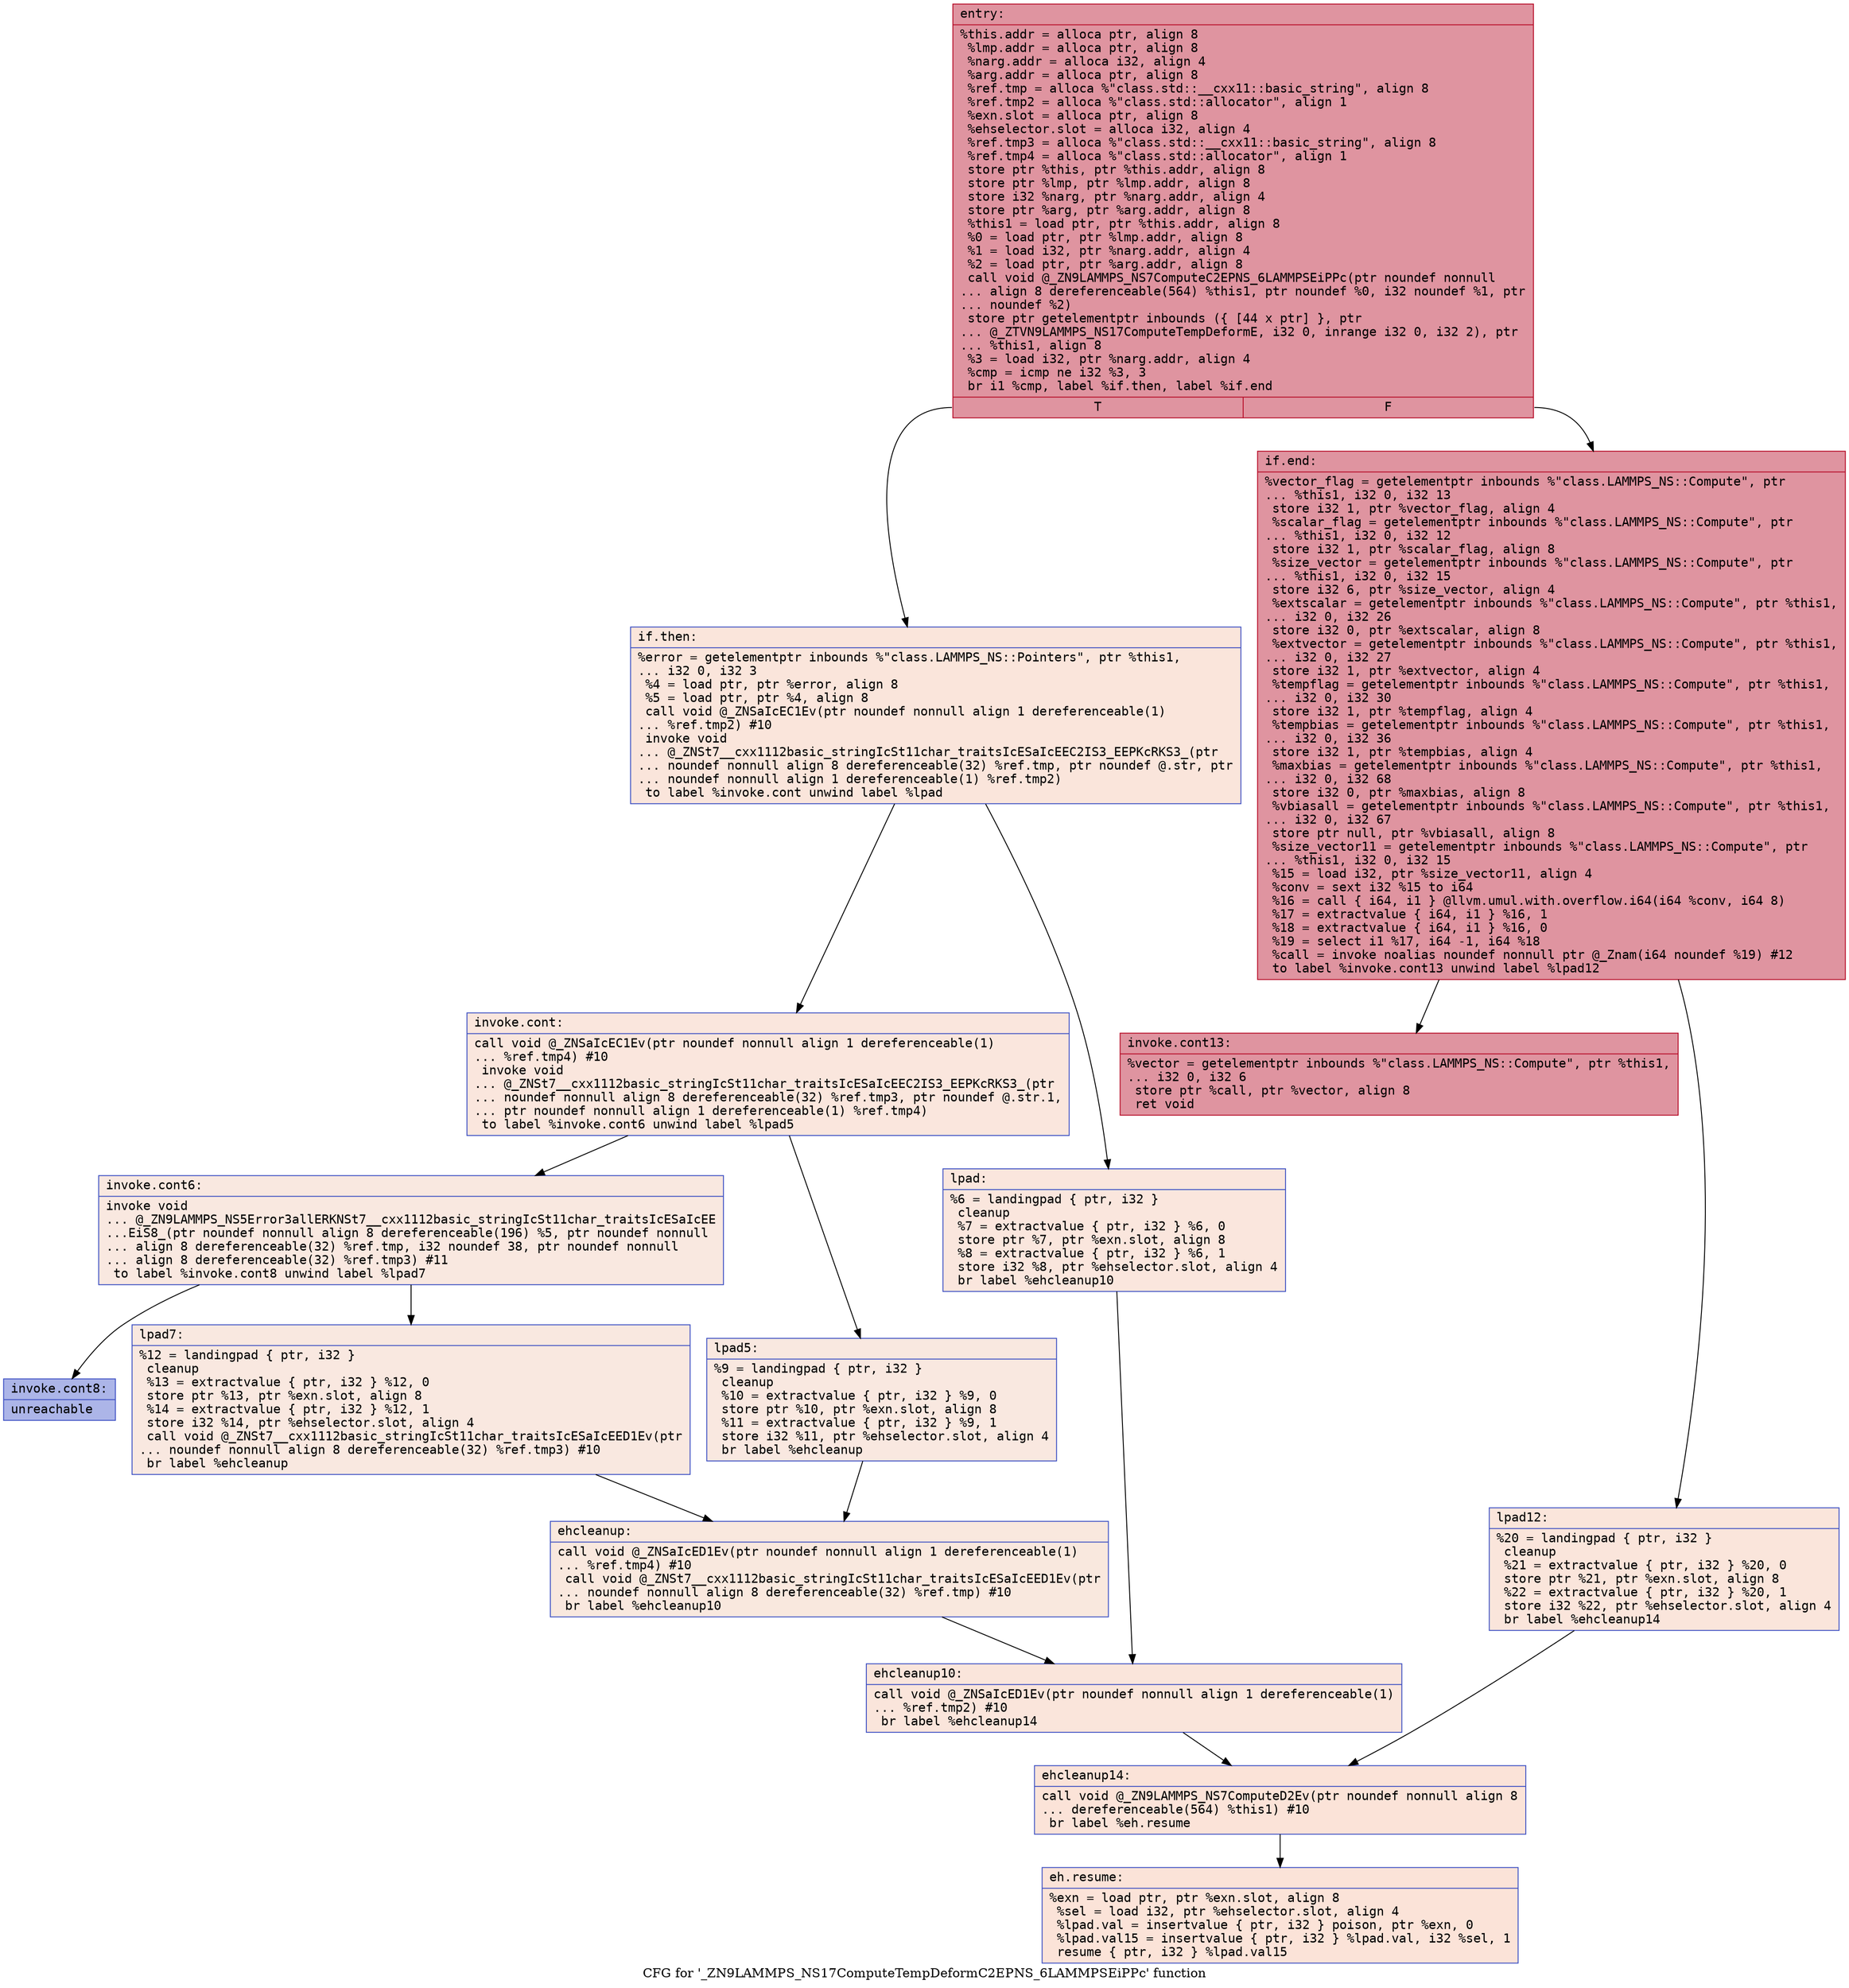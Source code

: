 digraph "CFG for '_ZN9LAMMPS_NS17ComputeTempDeformC2EPNS_6LAMMPSEiPPc' function" {
	label="CFG for '_ZN9LAMMPS_NS17ComputeTempDeformC2EPNS_6LAMMPSEiPPc' function";

	Node0x55f08dba3060 [shape=record,color="#b70d28ff", style=filled, fillcolor="#b70d2870" fontname="Courier",label="{entry:\l|  %this.addr = alloca ptr, align 8\l  %lmp.addr = alloca ptr, align 8\l  %narg.addr = alloca i32, align 4\l  %arg.addr = alloca ptr, align 8\l  %ref.tmp = alloca %\"class.std::__cxx11::basic_string\", align 8\l  %ref.tmp2 = alloca %\"class.std::allocator\", align 1\l  %exn.slot = alloca ptr, align 8\l  %ehselector.slot = alloca i32, align 4\l  %ref.tmp3 = alloca %\"class.std::__cxx11::basic_string\", align 8\l  %ref.tmp4 = alloca %\"class.std::allocator\", align 1\l  store ptr %this, ptr %this.addr, align 8\l  store ptr %lmp, ptr %lmp.addr, align 8\l  store i32 %narg, ptr %narg.addr, align 4\l  store ptr %arg, ptr %arg.addr, align 8\l  %this1 = load ptr, ptr %this.addr, align 8\l  %0 = load ptr, ptr %lmp.addr, align 8\l  %1 = load i32, ptr %narg.addr, align 4\l  %2 = load ptr, ptr %arg.addr, align 8\l  call void @_ZN9LAMMPS_NS7ComputeC2EPNS_6LAMMPSEiPPc(ptr noundef nonnull\l... align 8 dereferenceable(564) %this1, ptr noundef %0, i32 noundef %1, ptr\l... noundef %2)\l  store ptr getelementptr inbounds (\{ [44 x ptr] \}, ptr\l... @_ZTVN9LAMMPS_NS17ComputeTempDeformE, i32 0, inrange i32 0, i32 2), ptr\l... %this1, align 8\l  %3 = load i32, ptr %narg.addr, align 4\l  %cmp = icmp ne i32 %3, 3\l  br i1 %cmp, label %if.then, label %if.end\l|{<s0>T|<s1>F}}"];
	Node0x55f08dba3060:s0 -> Node0x55f08dba4ea0[tooltip="entry -> if.then\nProbability 0.00%" ];
	Node0x55f08dba3060:s1 -> Node0x55f08dba4f50[tooltip="entry -> if.end\nProbability 100.00%" ];
	Node0x55f08dba4ea0 [shape=record,color="#3d50c3ff", style=filled, fillcolor="#f4c5ad70" fontname="Courier",label="{if.then:\l|  %error = getelementptr inbounds %\"class.LAMMPS_NS::Pointers\", ptr %this1,\l... i32 0, i32 3\l  %4 = load ptr, ptr %error, align 8\l  %5 = load ptr, ptr %4, align 8\l  call void @_ZNSaIcEC1Ev(ptr noundef nonnull align 1 dereferenceable(1)\l... %ref.tmp2) #10\l  invoke void\l... @_ZNSt7__cxx1112basic_stringIcSt11char_traitsIcESaIcEEC2IS3_EEPKcRKS3_(ptr\l... noundef nonnull align 8 dereferenceable(32) %ref.tmp, ptr noundef @.str, ptr\l... noundef nonnull align 1 dereferenceable(1) %ref.tmp2)\l          to label %invoke.cont unwind label %lpad\l}"];
	Node0x55f08dba4ea0 -> Node0x55f08dba5570[tooltip="if.then -> invoke.cont\nProbability 50.00%" ];
	Node0x55f08dba4ea0 -> Node0x55f08dba5650[tooltip="if.then -> lpad\nProbability 50.00%" ];
	Node0x55f08dba5570 [shape=record,color="#3d50c3ff", style=filled, fillcolor="#f3c7b170" fontname="Courier",label="{invoke.cont:\l|  call void @_ZNSaIcEC1Ev(ptr noundef nonnull align 1 dereferenceable(1)\l... %ref.tmp4) #10\l  invoke void\l... @_ZNSt7__cxx1112basic_stringIcSt11char_traitsIcESaIcEEC2IS3_EEPKcRKS3_(ptr\l... noundef nonnull align 8 dereferenceable(32) %ref.tmp3, ptr noundef @.str.1,\l... ptr noundef nonnull align 1 dereferenceable(1) %ref.tmp4)\l          to label %invoke.cont6 unwind label %lpad5\l}"];
	Node0x55f08dba5570 -> Node0x55f08dba59e0[tooltip="invoke.cont -> invoke.cont6\nProbability 50.00%" ];
	Node0x55f08dba5570 -> Node0x55f08dba5a30[tooltip="invoke.cont -> lpad5\nProbability 50.00%" ];
	Node0x55f08dba59e0 [shape=record,color="#3d50c3ff", style=filled, fillcolor="#f1ccb870" fontname="Courier",label="{invoke.cont6:\l|  invoke void\l... @_ZN9LAMMPS_NS5Error3allERKNSt7__cxx1112basic_stringIcSt11char_traitsIcESaIcEE\l...EiS8_(ptr noundef nonnull align 8 dereferenceable(196) %5, ptr noundef nonnull\l... align 8 dereferenceable(32) %ref.tmp, i32 noundef 38, ptr noundef nonnull\l... align 8 dereferenceable(32) %ref.tmp3) #11\l          to label %invoke.cont8 unwind label %lpad7\l}"];
	Node0x55f08dba59e0 -> Node0x55f08dba5990[tooltip="invoke.cont6 -> invoke.cont8\nProbability 0.00%" ];
	Node0x55f08dba59e0 -> Node0x55f08dba5fb0[tooltip="invoke.cont6 -> lpad7\nProbability 100.00%" ];
	Node0x55f08dba5990 [shape=record,color="#3d50c3ff", style=filled, fillcolor="#4358cb70" fontname="Courier",label="{invoke.cont8:\l|  unreachable\l}"];
	Node0x55f08dba5650 [shape=record,color="#3d50c3ff", style=filled, fillcolor="#f3c7b170" fontname="Courier",label="{lpad:\l|  %6 = landingpad \{ ptr, i32 \}\l          cleanup\l  %7 = extractvalue \{ ptr, i32 \} %6, 0\l  store ptr %7, ptr %exn.slot, align 8\l  %8 = extractvalue \{ ptr, i32 \} %6, 1\l  store i32 %8, ptr %ehselector.slot, align 4\l  br label %ehcleanup10\l}"];
	Node0x55f08dba5650 -> Node0x55f08dba6650[tooltip="lpad -> ehcleanup10\nProbability 100.00%" ];
	Node0x55f08dba5a30 [shape=record,color="#3d50c3ff", style=filled, fillcolor="#f1ccb870" fontname="Courier",label="{lpad5:\l|  %9 = landingpad \{ ptr, i32 \}\l          cleanup\l  %10 = extractvalue \{ ptr, i32 \} %9, 0\l  store ptr %10, ptr %exn.slot, align 8\l  %11 = extractvalue \{ ptr, i32 \} %9, 1\l  store i32 %11, ptr %ehselector.slot, align 4\l  br label %ehcleanup\l}"];
	Node0x55f08dba5a30 -> Node0x55f08dba69a0[tooltip="lpad5 -> ehcleanup\nProbability 100.00%" ];
	Node0x55f08dba5fb0 [shape=record,color="#3d50c3ff", style=filled, fillcolor="#f1ccb870" fontname="Courier",label="{lpad7:\l|  %12 = landingpad \{ ptr, i32 \}\l          cleanup\l  %13 = extractvalue \{ ptr, i32 \} %12, 0\l  store ptr %13, ptr %exn.slot, align 8\l  %14 = extractvalue \{ ptr, i32 \} %12, 1\l  store i32 %14, ptr %ehselector.slot, align 4\l  call void @_ZNSt7__cxx1112basic_stringIcSt11char_traitsIcESaIcEED1Ev(ptr\l... noundef nonnull align 8 dereferenceable(32) %ref.tmp3) #10\l  br label %ehcleanup\l}"];
	Node0x55f08dba5fb0 -> Node0x55f08dba69a0[tooltip="lpad7 -> ehcleanup\nProbability 100.00%" ];
	Node0x55f08dba69a0 [shape=record,color="#3d50c3ff", style=filled, fillcolor="#f2cab570" fontname="Courier",label="{ehcleanup:\l|  call void @_ZNSaIcED1Ev(ptr noundef nonnull align 1 dereferenceable(1)\l... %ref.tmp4) #10\l  call void @_ZNSt7__cxx1112basic_stringIcSt11char_traitsIcESaIcEED1Ev(ptr\l... noundef nonnull align 8 dereferenceable(32) %ref.tmp) #10\l  br label %ehcleanup10\l}"];
	Node0x55f08dba69a0 -> Node0x55f08dba6650[tooltip="ehcleanup -> ehcleanup10\nProbability 100.00%" ];
	Node0x55f08dba6650 [shape=record,color="#3d50c3ff", style=filled, fillcolor="#f4c5ad70" fontname="Courier",label="{ehcleanup10:\l|  call void @_ZNSaIcED1Ev(ptr noundef nonnull align 1 dereferenceable(1)\l... %ref.tmp2) #10\l  br label %ehcleanup14\l}"];
	Node0x55f08dba6650 -> Node0x55f08dba7c10[tooltip="ehcleanup10 -> ehcleanup14\nProbability 100.00%" ];
	Node0x55f08dba4f50 [shape=record,color="#b70d28ff", style=filled, fillcolor="#b70d2870" fontname="Courier",label="{if.end:\l|  %vector_flag = getelementptr inbounds %\"class.LAMMPS_NS::Compute\", ptr\l... %this1, i32 0, i32 13\l  store i32 1, ptr %vector_flag, align 4\l  %scalar_flag = getelementptr inbounds %\"class.LAMMPS_NS::Compute\", ptr\l... %this1, i32 0, i32 12\l  store i32 1, ptr %scalar_flag, align 8\l  %size_vector = getelementptr inbounds %\"class.LAMMPS_NS::Compute\", ptr\l... %this1, i32 0, i32 15\l  store i32 6, ptr %size_vector, align 4\l  %extscalar = getelementptr inbounds %\"class.LAMMPS_NS::Compute\", ptr %this1,\l... i32 0, i32 26\l  store i32 0, ptr %extscalar, align 8\l  %extvector = getelementptr inbounds %\"class.LAMMPS_NS::Compute\", ptr %this1,\l... i32 0, i32 27\l  store i32 1, ptr %extvector, align 4\l  %tempflag = getelementptr inbounds %\"class.LAMMPS_NS::Compute\", ptr %this1,\l... i32 0, i32 30\l  store i32 1, ptr %tempflag, align 4\l  %tempbias = getelementptr inbounds %\"class.LAMMPS_NS::Compute\", ptr %this1,\l... i32 0, i32 36\l  store i32 1, ptr %tempbias, align 4\l  %maxbias = getelementptr inbounds %\"class.LAMMPS_NS::Compute\", ptr %this1,\l... i32 0, i32 68\l  store i32 0, ptr %maxbias, align 8\l  %vbiasall = getelementptr inbounds %\"class.LAMMPS_NS::Compute\", ptr %this1,\l... i32 0, i32 67\l  store ptr null, ptr %vbiasall, align 8\l  %size_vector11 = getelementptr inbounds %\"class.LAMMPS_NS::Compute\", ptr\l... %this1, i32 0, i32 15\l  %15 = load i32, ptr %size_vector11, align 4\l  %conv = sext i32 %15 to i64\l  %16 = call \{ i64, i1 \} @llvm.umul.with.overflow.i64(i64 %conv, i64 8)\l  %17 = extractvalue \{ i64, i1 \} %16, 1\l  %18 = extractvalue \{ i64, i1 \} %16, 0\l  %19 = select i1 %17, i64 -1, i64 %18\l  %call = invoke noalias noundef nonnull ptr @_Znam(i64 noundef %19) #12\l          to label %invoke.cont13 unwind label %lpad12\l}"];
	Node0x55f08dba4f50 -> Node0x55f08dba92c0[tooltip="if.end -> invoke.cont13\nProbability 100.00%" ];
	Node0x55f08dba4f50 -> Node0x55f08dba93a0[tooltip="if.end -> lpad12\nProbability 0.00%" ];
	Node0x55f08dba92c0 [shape=record,color="#b70d28ff", style=filled, fillcolor="#b70d2870" fontname="Courier",label="{invoke.cont13:\l|  %vector = getelementptr inbounds %\"class.LAMMPS_NS::Compute\", ptr %this1,\l... i32 0, i32 6\l  store ptr %call, ptr %vector, align 8\l  ret void\l}"];
	Node0x55f08dba93a0 [shape=record,color="#3d50c3ff", style=filled, fillcolor="#f4c5ad70" fontname="Courier",label="{lpad12:\l|  %20 = landingpad \{ ptr, i32 \}\l          cleanup\l  %21 = extractvalue \{ ptr, i32 \} %20, 0\l  store ptr %21, ptr %exn.slot, align 8\l  %22 = extractvalue \{ ptr, i32 \} %20, 1\l  store i32 %22, ptr %ehselector.slot, align 4\l  br label %ehcleanup14\l}"];
	Node0x55f08dba93a0 -> Node0x55f08dba7c10[tooltip="lpad12 -> ehcleanup14\nProbability 100.00%" ];
	Node0x55f08dba7c10 [shape=record,color="#3d50c3ff", style=filled, fillcolor="#f6bfa670" fontname="Courier",label="{ehcleanup14:\l|  call void @_ZN9LAMMPS_NS7ComputeD2Ev(ptr noundef nonnull align 8\l... dereferenceable(564) %this1) #10\l  br label %eh.resume\l}"];
	Node0x55f08dba7c10 -> Node0x55f08dba9cd0[tooltip="ehcleanup14 -> eh.resume\nProbability 100.00%" ];
	Node0x55f08dba9cd0 [shape=record,color="#3d50c3ff", style=filled, fillcolor="#f6bfa670" fontname="Courier",label="{eh.resume:\l|  %exn = load ptr, ptr %exn.slot, align 8\l  %sel = load i32, ptr %ehselector.slot, align 4\l  %lpad.val = insertvalue \{ ptr, i32 \} poison, ptr %exn, 0\l  %lpad.val15 = insertvalue \{ ptr, i32 \} %lpad.val, i32 %sel, 1\l  resume \{ ptr, i32 \} %lpad.val15\l}"];
}
